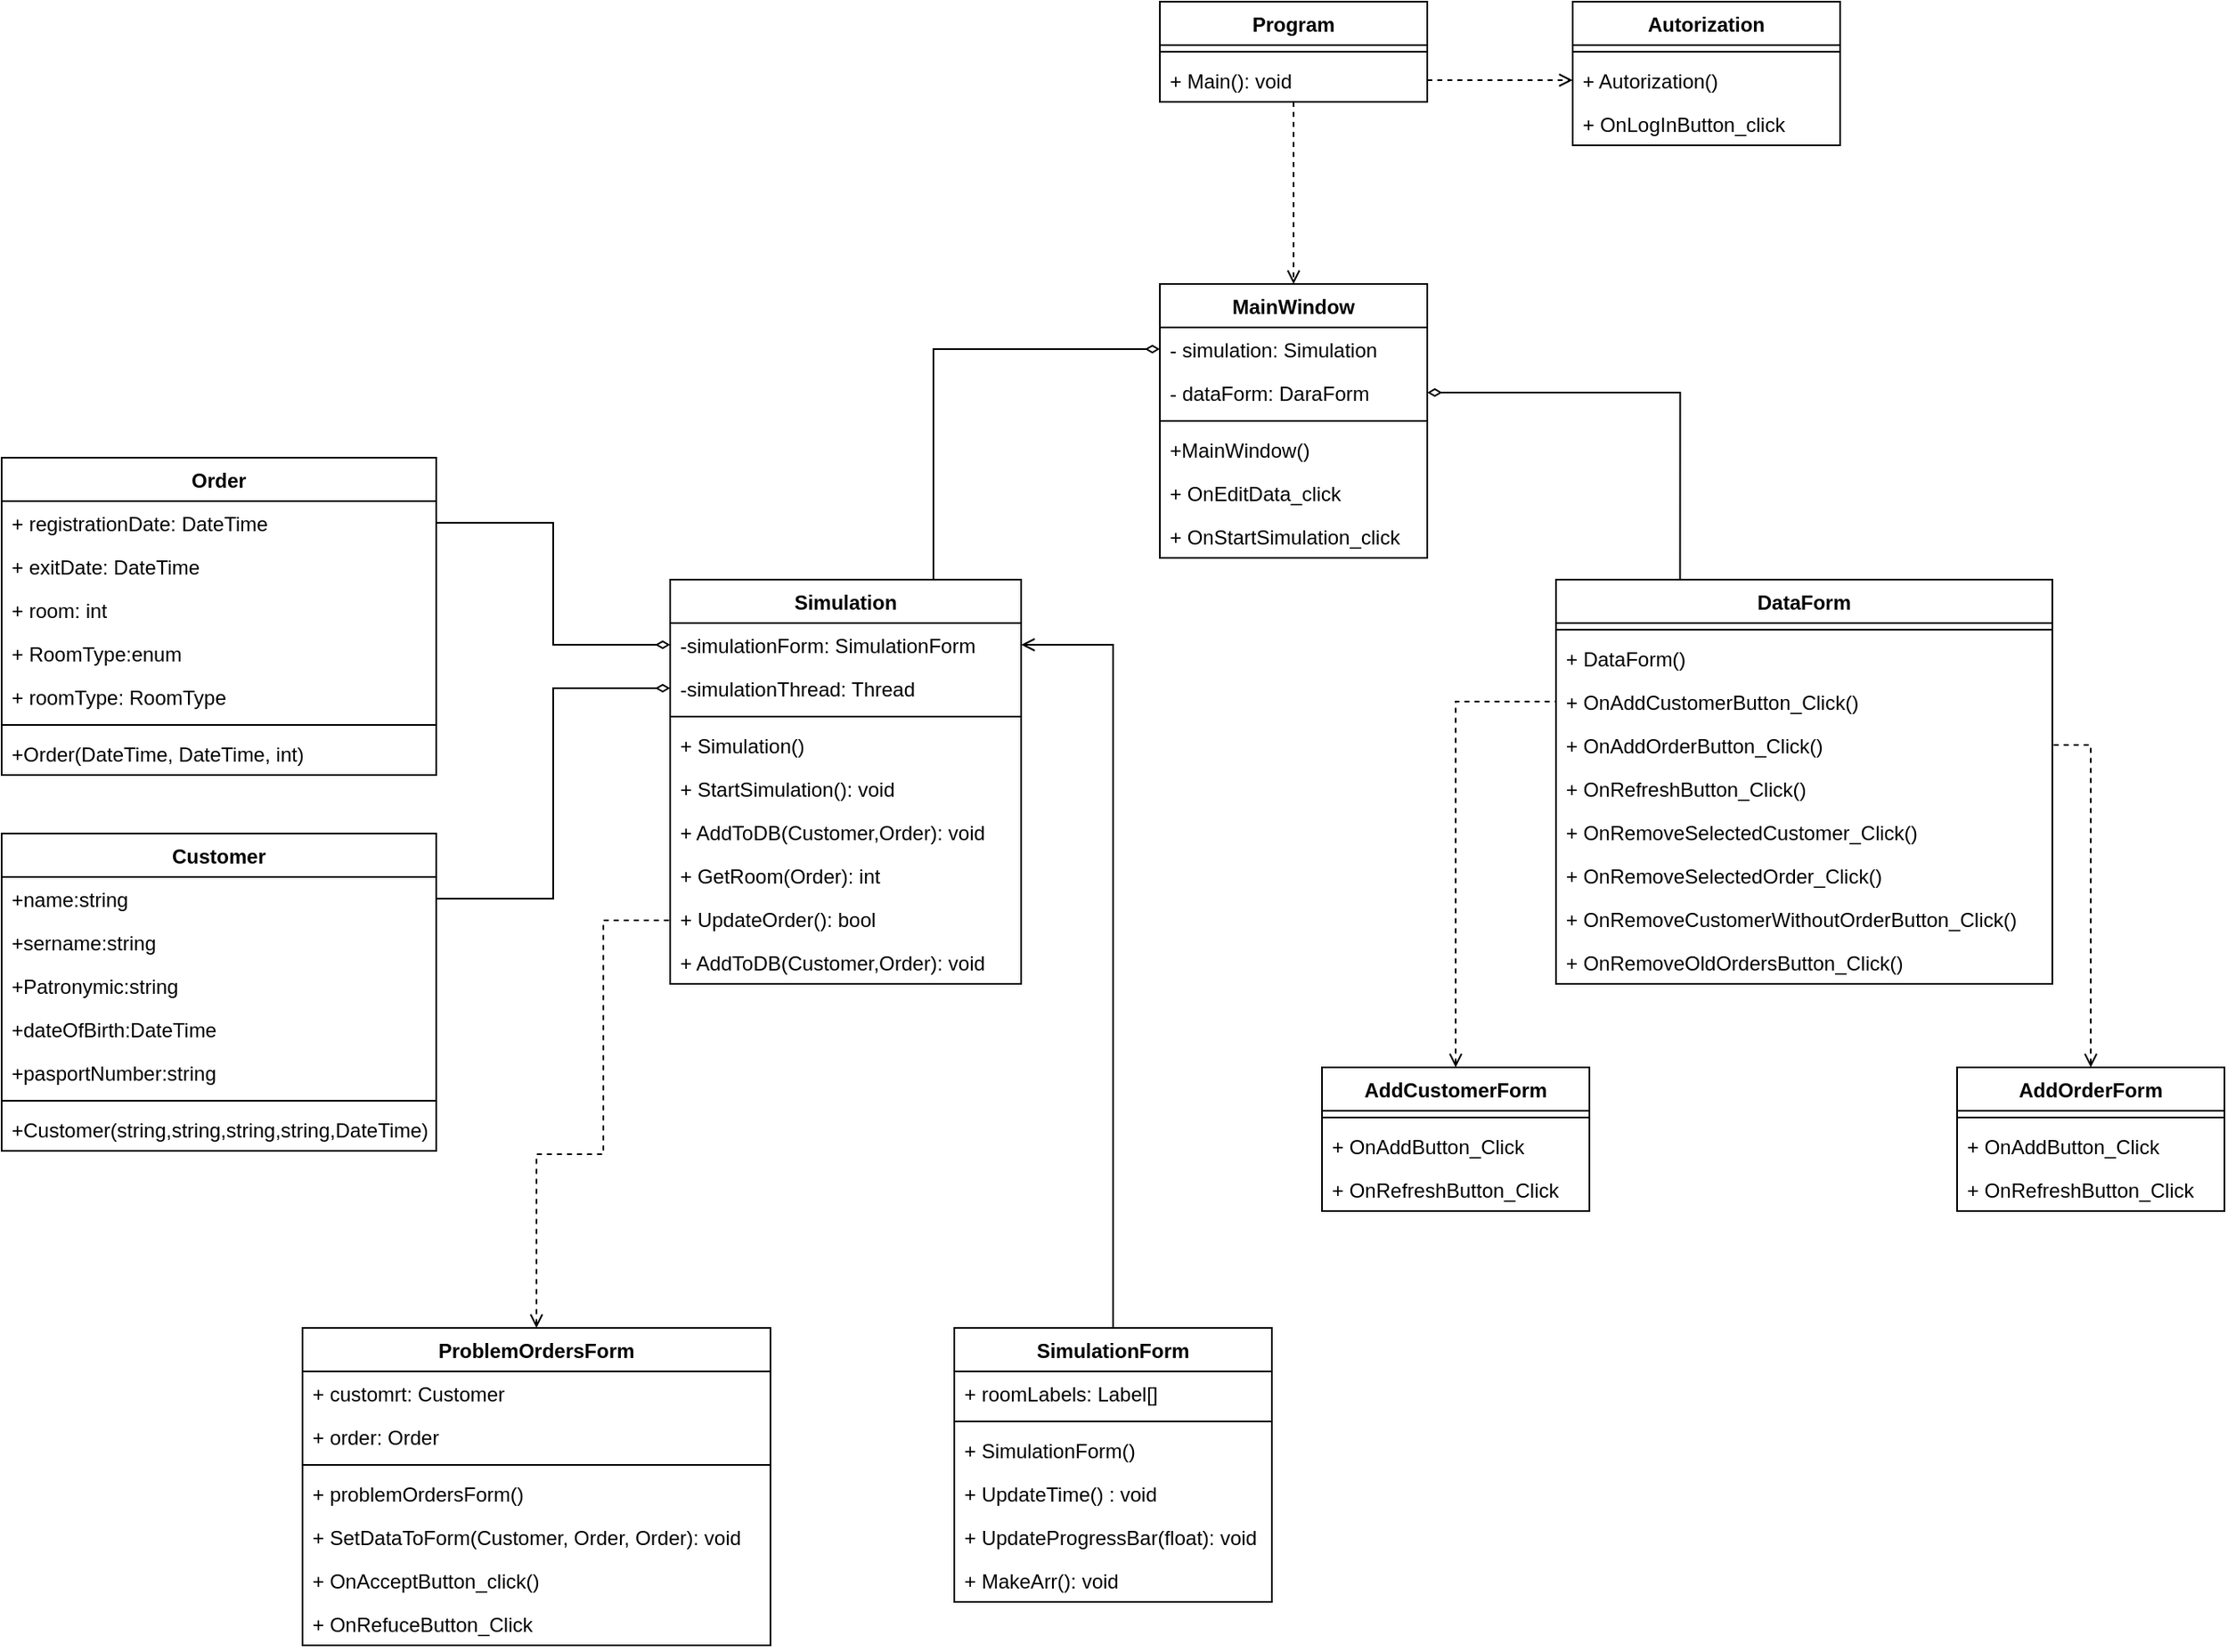 <mxfile version="10.7.5" type="device"><diagram id="OHUllxs4unhvcIh8i0yH" name="Page-1"><mxGraphModel dx="1054" dy="1698" grid="1" gridSize="10" guides="1" tooltips="1" connect="1" arrows="1" fold="1" page="1" pageScale="1" pageWidth="827" pageHeight="1169" math="0" shadow="0"><root><mxCell id="0"/><mxCell id="1" parent="0"/><mxCell id="bYqtR8KPdYewPlR5hh9a-1" value="MainWindow" style="swimlane;fontStyle=1;align=center;verticalAlign=top;childLayout=stackLayout;horizontal=1;startSize=26;horizontalStack=0;resizeParent=1;resizeParentMax=0;resizeLast=0;collapsible=1;marginBottom=0;" parent="1" vertex="1"><mxGeometry x="333" y="29" width="160" height="164" as="geometry"/></mxCell><mxCell id="bYqtR8KPdYewPlR5hh9a-2" value="- simulation: Simulation" style="text;strokeColor=none;fillColor=none;align=left;verticalAlign=top;spacingLeft=4;spacingRight=4;overflow=hidden;rotatable=0;points=[[0,0.5],[1,0.5]];portConstraint=eastwest;" parent="bYqtR8KPdYewPlR5hh9a-1" vertex="1"><mxGeometry y="26" width="160" height="26" as="geometry"/></mxCell><mxCell id="bYqtR8KPdYewPlR5hh9a-36" value="- dataForm: DaraForm" style="text;strokeColor=none;fillColor=none;align=left;verticalAlign=top;spacingLeft=4;spacingRight=4;overflow=hidden;rotatable=0;points=[[0,0.5],[1,0.5]];portConstraint=eastwest;" parent="bYqtR8KPdYewPlR5hh9a-1" vertex="1"><mxGeometry y="52" width="160" height="26" as="geometry"/></mxCell><mxCell id="bYqtR8KPdYewPlR5hh9a-3" value="" style="line;strokeWidth=1;fillColor=none;align=left;verticalAlign=middle;spacingTop=-1;spacingLeft=3;spacingRight=3;rotatable=0;labelPosition=right;points=[];portConstraint=eastwest;" parent="bYqtR8KPdYewPlR5hh9a-1" vertex="1"><mxGeometry y="78" width="160" height="8" as="geometry"/></mxCell><mxCell id="bYqtR8KPdYewPlR5hh9a-4" value="+MainWindow()" style="text;strokeColor=none;fillColor=none;align=left;verticalAlign=top;spacingLeft=4;spacingRight=4;overflow=hidden;rotatable=0;points=[[0,0.5],[1,0.5]];portConstraint=eastwest;" parent="bYqtR8KPdYewPlR5hh9a-1" vertex="1"><mxGeometry y="86" width="160" height="26" as="geometry"/></mxCell><mxCell id="bYqtR8KPdYewPlR5hh9a-37" value="+ OnEditData_click" style="text;strokeColor=none;fillColor=none;align=left;verticalAlign=top;spacingLeft=4;spacingRight=4;overflow=hidden;rotatable=0;points=[[0,0.5],[1,0.5]];portConstraint=eastwest;" parent="bYqtR8KPdYewPlR5hh9a-1" vertex="1"><mxGeometry y="112" width="160" height="26" as="geometry"/></mxCell><mxCell id="bYqtR8KPdYewPlR5hh9a-38" value="+ OnStartSimulation_click" style="text;strokeColor=none;fillColor=none;align=left;verticalAlign=top;spacingLeft=4;spacingRight=4;overflow=hidden;rotatable=0;points=[[0,0.5],[1,0.5]];portConstraint=eastwest;" parent="bYqtR8KPdYewPlR5hh9a-1" vertex="1"><mxGeometry y="138" width="160" height="26" as="geometry"/></mxCell><mxCell id="bYqtR8KPdYewPlR5hh9a-89" style="edgeStyle=orthogonalEdgeStyle;rounded=0;orthogonalLoop=1;jettySize=auto;html=1;exitX=0.75;exitY=0;exitDx=0;exitDy=0;entryX=0;entryY=0.5;entryDx=0;entryDy=0;endArrow=diamondThin;endFill=0;" parent="1" source="bYqtR8KPdYewPlR5hh9a-5" target="bYqtR8KPdYewPlR5hh9a-2" edge="1"><mxGeometry relative="1" as="geometry"/></mxCell><mxCell id="bYqtR8KPdYewPlR5hh9a-5" value="Simulation" style="swimlane;fontStyle=1;align=center;verticalAlign=top;childLayout=stackLayout;horizontal=1;startSize=26;horizontalStack=0;resizeParent=1;resizeParentMax=0;resizeLast=0;collapsible=1;marginBottom=0;" parent="1" vertex="1"><mxGeometry x="40" y="206" width="210" height="242" as="geometry"/></mxCell><mxCell id="bYqtR8KPdYewPlR5hh9a-6" value="-simulationForm: SimulationForm" style="text;strokeColor=none;fillColor=none;align=left;verticalAlign=top;spacingLeft=4;spacingRight=4;overflow=hidden;rotatable=0;points=[[0,0.5],[1,0.5]];portConstraint=eastwest;" parent="bYqtR8KPdYewPlR5hh9a-5" vertex="1"><mxGeometry y="26" width="210" height="26" as="geometry"/></mxCell><mxCell id="bYqtR8KPdYewPlR5hh9a-39" value="-simulationThread: Thread" style="text;strokeColor=none;fillColor=none;align=left;verticalAlign=top;spacingLeft=4;spacingRight=4;overflow=hidden;rotatable=0;points=[[0,0.5],[1,0.5]];portConstraint=eastwest;" parent="bYqtR8KPdYewPlR5hh9a-5" vertex="1"><mxGeometry y="52" width="210" height="26" as="geometry"/></mxCell><mxCell id="bYqtR8KPdYewPlR5hh9a-7" value="" style="line;strokeWidth=1;fillColor=none;align=left;verticalAlign=middle;spacingTop=-1;spacingLeft=3;spacingRight=3;rotatable=0;labelPosition=right;points=[];portConstraint=eastwest;" parent="bYqtR8KPdYewPlR5hh9a-5" vertex="1"><mxGeometry y="78" width="210" height="8" as="geometry"/></mxCell><mxCell id="bYqtR8KPdYewPlR5hh9a-8" value="+ Simulation()" style="text;strokeColor=none;fillColor=none;align=left;verticalAlign=top;spacingLeft=4;spacingRight=4;overflow=hidden;rotatable=0;points=[[0,0.5],[1,0.5]];portConstraint=eastwest;" parent="bYqtR8KPdYewPlR5hh9a-5" vertex="1"><mxGeometry y="86" width="210" height="26" as="geometry"/></mxCell><mxCell id="bYqtR8KPdYewPlR5hh9a-41" value="+ StartSimulation(): void" style="text;strokeColor=none;fillColor=none;align=left;verticalAlign=top;spacingLeft=4;spacingRight=4;overflow=hidden;rotatable=0;points=[[0,0.5],[1,0.5]];portConstraint=eastwest;" parent="bYqtR8KPdYewPlR5hh9a-5" vertex="1"><mxGeometry y="112" width="210" height="26" as="geometry"/></mxCell><mxCell id="bYqtR8KPdYewPlR5hh9a-60" value="+ AddToDB(Customer,Order): void" style="text;strokeColor=none;fillColor=none;align=left;verticalAlign=top;spacingLeft=4;spacingRight=4;overflow=hidden;rotatable=0;points=[[0,0.5],[1,0.5]];portConstraint=eastwest;" parent="bYqtR8KPdYewPlR5hh9a-5" vertex="1"><mxGeometry y="138" width="210" height="26" as="geometry"/></mxCell><mxCell id="bYqtR8KPdYewPlR5hh9a-61" value="+ GetRoom(Order): int" style="text;strokeColor=none;fillColor=none;align=left;verticalAlign=top;spacingLeft=4;spacingRight=4;overflow=hidden;rotatable=0;points=[[0,0.5],[1,0.5]];portConstraint=eastwest;" parent="bYqtR8KPdYewPlR5hh9a-5" vertex="1"><mxGeometry y="164" width="210" height="26" as="geometry"/></mxCell><mxCell id="bYqtR8KPdYewPlR5hh9a-65" value="+ UpdateOrder(): bool" style="text;strokeColor=none;fillColor=none;align=left;verticalAlign=top;spacingLeft=4;spacingRight=4;overflow=hidden;rotatable=0;points=[[0,0.5],[1,0.5]];portConstraint=eastwest;" parent="bYqtR8KPdYewPlR5hh9a-5" vertex="1"><mxGeometry y="190" width="210" height="26" as="geometry"/></mxCell><mxCell id="bYqtR8KPdYewPlR5hh9a-62" value="+ AddToDB(Customer,Order): void" style="text;strokeColor=none;fillColor=none;align=left;verticalAlign=top;spacingLeft=4;spacingRight=4;overflow=hidden;rotatable=0;points=[[0,0.5],[1,0.5]];portConstraint=eastwest;" parent="bYqtR8KPdYewPlR5hh9a-5" vertex="1"><mxGeometry y="216" width="210" height="26" as="geometry"/></mxCell><mxCell id="bYqtR8KPdYewPlR5hh9a-93" style="edgeStyle=orthogonalEdgeStyle;rounded=0;orthogonalLoop=1;jettySize=auto;html=1;exitX=0.5;exitY=0;exitDx=0;exitDy=0;entryX=1;entryY=0.5;entryDx=0;entryDy=0;endArrow=open;endFill=0;" parent="1" source="bYqtR8KPdYewPlR5hh9a-9" target="bYqtR8KPdYewPlR5hh9a-6" edge="1"><mxGeometry relative="1" as="geometry"/></mxCell><mxCell id="bYqtR8KPdYewPlR5hh9a-9" value="SimulationForm" style="swimlane;fontStyle=1;align=center;verticalAlign=top;childLayout=stackLayout;horizontal=1;startSize=26;horizontalStack=0;resizeParent=1;resizeParentMax=0;resizeLast=0;collapsible=1;marginBottom=0;" parent="1" vertex="1"><mxGeometry x="210" y="654" width="190" height="164" as="geometry"/></mxCell><mxCell id="bYqtR8KPdYewPlR5hh9a-69" value="+ roomLabels: Label[]" style="text;strokeColor=none;fillColor=none;align=left;verticalAlign=top;spacingLeft=4;spacingRight=4;overflow=hidden;rotatable=0;points=[[0,0.5],[1,0.5]];portConstraint=eastwest;" parent="bYqtR8KPdYewPlR5hh9a-9" vertex="1"><mxGeometry y="26" width="190" height="26" as="geometry"/></mxCell><mxCell id="bYqtR8KPdYewPlR5hh9a-11" value="" style="line;strokeWidth=1;fillColor=none;align=left;verticalAlign=middle;spacingTop=-1;spacingLeft=3;spacingRight=3;rotatable=0;labelPosition=right;points=[];portConstraint=eastwest;" parent="bYqtR8KPdYewPlR5hh9a-9" vertex="1"><mxGeometry y="52" width="190" height="8" as="geometry"/></mxCell><mxCell id="bYqtR8KPdYewPlR5hh9a-12" value="+ SimulationForm()" style="text;strokeColor=none;fillColor=none;align=left;verticalAlign=top;spacingLeft=4;spacingRight=4;overflow=hidden;rotatable=0;points=[[0,0.5],[1,0.5]];portConstraint=eastwest;" parent="bYqtR8KPdYewPlR5hh9a-9" vertex="1"><mxGeometry y="60" width="190" height="26" as="geometry"/></mxCell><mxCell id="bYqtR8KPdYewPlR5hh9a-66" value="+ UpdateTime() : void" style="text;strokeColor=none;fillColor=none;align=left;verticalAlign=top;spacingLeft=4;spacingRight=4;overflow=hidden;rotatable=0;points=[[0,0.5],[1,0.5]];portConstraint=eastwest;" parent="bYqtR8KPdYewPlR5hh9a-9" vertex="1"><mxGeometry y="86" width="190" height="26" as="geometry"/></mxCell><mxCell id="bYqtR8KPdYewPlR5hh9a-67" value="+ UpdateProgressBar(float): void" style="text;strokeColor=none;fillColor=none;align=left;verticalAlign=top;spacingLeft=4;spacingRight=4;overflow=hidden;rotatable=0;points=[[0,0.5],[1,0.5]];portConstraint=eastwest;" parent="bYqtR8KPdYewPlR5hh9a-9" vertex="1"><mxGeometry y="112" width="190" height="26" as="geometry"/></mxCell><mxCell id="bYqtR8KPdYewPlR5hh9a-68" value="+ MakeArr(): void" style="text;strokeColor=none;fillColor=none;align=left;verticalAlign=top;spacingLeft=4;spacingRight=4;overflow=hidden;rotatable=0;points=[[0,0.5],[1,0.5]];portConstraint=eastwest;" parent="bYqtR8KPdYewPlR5hh9a-9" vertex="1"><mxGeometry y="138" width="190" height="26" as="geometry"/></mxCell><mxCell id="bYqtR8KPdYewPlR5hh9a-90" style="edgeStyle=orthogonalEdgeStyle;rounded=0;orthogonalLoop=1;jettySize=auto;html=1;exitX=0.25;exitY=0;exitDx=0;exitDy=0;entryX=1;entryY=0.5;entryDx=0;entryDy=0;endArrow=diamondThin;endFill=0;" parent="1" source="bYqtR8KPdYewPlR5hh9a-13" target="bYqtR8KPdYewPlR5hh9a-36" edge="1"><mxGeometry relative="1" as="geometry"/></mxCell><mxCell id="bYqtR8KPdYewPlR5hh9a-13" value="DataForm" style="swimlane;fontStyle=1;align=center;verticalAlign=top;childLayout=stackLayout;horizontal=1;startSize=26;horizontalStack=0;resizeParent=1;resizeParentMax=0;resizeLast=0;collapsible=1;marginBottom=0;" parent="1" vertex="1"><mxGeometry x="570" y="206" width="297" height="242" as="geometry"/></mxCell><mxCell id="bYqtR8KPdYewPlR5hh9a-15" value="" style="line;strokeWidth=1;fillColor=none;align=left;verticalAlign=middle;spacingTop=-1;spacingLeft=3;spacingRight=3;rotatable=0;labelPosition=right;points=[];portConstraint=eastwest;" parent="bYqtR8KPdYewPlR5hh9a-13" vertex="1"><mxGeometry y="26" width="297" height="8" as="geometry"/></mxCell><mxCell id="bYqtR8KPdYewPlR5hh9a-16" value="+ DataForm()" style="text;strokeColor=none;fillColor=none;align=left;verticalAlign=top;spacingLeft=4;spacingRight=4;overflow=hidden;rotatable=0;points=[[0,0.5],[1,0.5]];portConstraint=eastwest;" parent="bYqtR8KPdYewPlR5hh9a-13" vertex="1"><mxGeometry y="34" width="297" height="26" as="geometry"/></mxCell><mxCell id="bYqtR8KPdYewPlR5hh9a-77" value="+ OnAddCustomerButton_Click()" style="text;strokeColor=none;fillColor=none;align=left;verticalAlign=top;spacingLeft=4;spacingRight=4;overflow=hidden;rotatable=0;points=[[0,0.5],[1,0.5]];portConstraint=eastwest;" parent="bYqtR8KPdYewPlR5hh9a-13" vertex="1"><mxGeometry y="60" width="297" height="26" as="geometry"/></mxCell><mxCell id="bYqtR8KPdYewPlR5hh9a-78" value="+ OnAddOrderButton_Click()" style="text;strokeColor=none;fillColor=none;align=left;verticalAlign=top;spacingLeft=4;spacingRight=4;overflow=hidden;rotatable=0;points=[[0,0.5],[1,0.5]];portConstraint=eastwest;" parent="bYqtR8KPdYewPlR5hh9a-13" vertex="1"><mxGeometry y="86" width="297" height="26" as="geometry"/></mxCell><mxCell id="bYqtR8KPdYewPlR5hh9a-79" value="+ OnRefreshButton_Click()" style="text;strokeColor=none;fillColor=none;align=left;verticalAlign=top;spacingLeft=4;spacingRight=4;overflow=hidden;rotatable=0;points=[[0,0.5],[1,0.5]];portConstraint=eastwest;" parent="bYqtR8KPdYewPlR5hh9a-13" vertex="1"><mxGeometry y="112" width="297" height="26" as="geometry"/></mxCell><mxCell id="bYqtR8KPdYewPlR5hh9a-80" value="+ OnRemoveSelectedCustomer_Click()" style="text;strokeColor=none;fillColor=none;align=left;verticalAlign=top;spacingLeft=4;spacingRight=4;overflow=hidden;rotatable=0;points=[[0,0.5],[1,0.5]];portConstraint=eastwest;" parent="bYqtR8KPdYewPlR5hh9a-13" vertex="1"><mxGeometry y="138" width="297" height="26" as="geometry"/></mxCell><mxCell id="bYqtR8KPdYewPlR5hh9a-81" value="+ OnRemoveSelectedOrder_Click()" style="text;strokeColor=none;fillColor=none;align=left;verticalAlign=top;spacingLeft=4;spacingRight=4;overflow=hidden;rotatable=0;points=[[0,0.5],[1,0.5]];portConstraint=eastwest;" parent="bYqtR8KPdYewPlR5hh9a-13" vertex="1"><mxGeometry y="164" width="297" height="26" as="geometry"/></mxCell><mxCell id="bYqtR8KPdYewPlR5hh9a-82" value="+ OnRemoveCustomerWithoutOrderButton_Click()" style="text;strokeColor=none;fillColor=none;align=left;verticalAlign=top;spacingLeft=4;spacingRight=4;overflow=hidden;rotatable=0;points=[[0,0.5],[1,0.5]];portConstraint=eastwest;" parent="bYqtR8KPdYewPlR5hh9a-13" vertex="1"><mxGeometry y="190" width="297" height="26" as="geometry"/></mxCell><mxCell id="bYqtR8KPdYewPlR5hh9a-83" value="+ OnRemoveOldOrdersButton_Click()" style="text;strokeColor=none;fillColor=none;align=left;verticalAlign=top;spacingLeft=4;spacingRight=4;overflow=hidden;rotatable=0;points=[[0,0.5],[1,0.5]];portConstraint=eastwest;" parent="bYqtR8KPdYewPlR5hh9a-13" vertex="1"><mxGeometry y="216" width="297" height="26" as="geometry"/></mxCell><mxCell id="bYqtR8KPdYewPlR5hh9a-94" style="edgeStyle=orthogonalEdgeStyle;rounded=0;orthogonalLoop=1;jettySize=auto;html=1;exitX=0.5;exitY=0;exitDx=0;exitDy=0;entryX=0;entryY=0.5;entryDx=0;entryDy=0;dashed=1;endArrow=none;endFill=0;startArrow=open;startFill=0;" parent="1" source="bYqtR8KPdYewPlR5hh9a-17" target="bYqtR8KPdYewPlR5hh9a-65" edge="1"><mxGeometry relative="1" as="geometry"><Array as="points"><mxPoint x="-40" y="550"/><mxPoint y="550"/><mxPoint y="410"/></Array></mxGeometry></mxCell><mxCell id="bYqtR8KPdYewPlR5hh9a-17" value="ProblemOrdersForm" style="swimlane;fontStyle=1;align=center;verticalAlign=top;childLayout=stackLayout;horizontal=1;startSize=26;horizontalStack=0;resizeParent=1;resizeParentMax=0;resizeLast=0;collapsible=1;marginBottom=0;" parent="1" vertex="1"><mxGeometry x="-180" y="654" width="280" height="190" as="geometry"/></mxCell><mxCell id="bYqtR8KPdYewPlR5hh9a-73" value="+ customrt: Customer" style="text;strokeColor=none;fillColor=none;align=left;verticalAlign=top;spacingLeft=4;spacingRight=4;overflow=hidden;rotatable=0;points=[[0,0.5],[1,0.5]];portConstraint=eastwest;" parent="bYqtR8KPdYewPlR5hh9a-17" vertex="1"><mxGeometry y="26" width="280" height="26" as="geometry"/></mxCell><mxCell id="bYqtR8KPdYewPlR5hh9a-74" value="+ order: Order" style="text;strokeColor=none;fillColor=none;align=left;verticalAlign=top;spacingLeft=4;spacingRight=4;overflow=hidden;rotatable=0;points=[[0,0.5],[1,0.5]];portConstraint=eastwest;" parent="bYqtR8KPdYewPlR5hh9a-17" vertex="1"><mxGeometry y="52" width="280" height="26" as="geometry"/></mxCell><mxCell id="bYqtR8KPdYewPlR5hh9a-19" value="" style="line;strokeWidth=1;fillColor=none;align=left;verticalAlign=middle;spacingTop=-1;spacingLeft=3;spacingRight=3;rotatable=0;labelPosition=right;points=[];portConstraint=eastwest;" parent="bYqtR8KPdYewPlR5hh9a-17" vertex="1"><mxGeometry y="78" width="280" height="8" as="geometry"/></mxCell><mxCell id="bYqtR8KPdYewPlR5hh9a-20" value="+ problemOrdersForm()" style="text;strokeColor=none;fillColor=none;align=left;verticalAlign=top;spacingLeft=4;spacingRight=4;overflow=hidden;rotatable=0;points=[[0,0.5],[1,0.5]];portConstraint=eastwest;" parent="bYqtR8KPdYewPlR5hh9a-17" vertex="1"><mxGeometry y="86" width="280" height="26" as="geometry"/></mxCell><mxCell id="bYqtR8KPdYewPlR5hh9a-70" value="+ SetDataToForm(Customer, Order, Order): void" style="text;strokeColor=none;fillColor=none;align=left;verticalAlign=top;spacingLeft=4;spacingRight=4;overflow=hidden;rotatable=0;points=[[0,0.5],[1,0.5]];portConstraint=eastwest;" parent="bYqtR8KPdYewPlR5hh9a-17" vertex="1"><mxGeometry y="112" width="280" height="26" as="geometry"/></mxCell><mxCell id="bYqtR8KPdYewPlR5hh9a-71" value="+ OnAcceptButton_click()" style="text;strokeColor=none;fillColor=none;align=left;verticalAlign=top;spacingLeft=4;spacingRight=4;overflow=hidden;rotatable=0;points=[[0,0.5],[1,0.5]];portConstraint=eastwest;" parent="bYqtR8KPdYewPlR5hh9a-17" vertex="1"><mxGeometry y="138" width="280" height="26" as="geometry"/></mxCell><mxCell id="bYqtR8KPdYewPlR5hh9a-72" value="+ OnRefuceButton_Click" style="text;strokeColor=none;fillColor=none;align=left;verticalAlign=top;spacingLeft=4;spacingRight=4;overflow=hidden;rotatable=0;points=[[0,0.5],[1,0.5]];portConstraint=eastwest;" parent="bYqtR8KPdYewPlR5hh9a-17" vertex="1"><mxGeometry y="164" width="280" height="26" as="geometry"/></mxCell><mxCell id="bYqtR8KPdYewPlR5hh9a-91" style="edgeStyle=orthogonalEdgeStyle;rounded=0;orthogonalLoop=1;jettySize=auto;html=1;exitX=0.5;exitY=0;exitDx=0;exitDy=0;entryX=0;entryY=0.5;entryDx=0;entryDy=0;dashed=1;endArrow=none;endFill=0;startArrow=open;startFill=0;" parent="1" source="bYqtR8KPdYewPlR5hh9a-21" target="bYqtR8KPdYewPlR5hh9a-77" edge="1"><mxGeometry relative="1" as="geometry"/></mxCell><mxCell id="bYqtR8KPdYewPlR5hh9a-21" value="AddCustomerForm" style="swimlane;fontStyle=1;align=center;verticalAlign=top;childLayout=stackLayout;horizontal=1;startSize=26;horizontalStack=0;resizeParent=1;resizeParentMax=0;resizeLast=0;collapsible=1;marginBottom=0;" parent="1" vertex="1"><mxGeometry x="430" y="498" width="160" height="86" as="geometry"/></mxCell><mxCell id="bYqtR8KPdYewPlR5hh9a-23" value="" style="line;strokeWidth=1;fillColor=none;align=left;verticalAlign=middle;spacingTop=-1;spacingLeft=3;spacingRight=3;rotatable=0;labelPosition=right;points=[];portConstraint=eastwest;" parent="bYqtR8KPdYewPlR5hh9a-21" vertex="1"><mxGeometry y="26" width="160" height="8" as="geometry"/></mxCell><mxCell id="bYqtR8KPdYewPlR5hh9a-24" value="+ OnAddButton_Click" style="text;strokeColor=none;fillColor=none;align=left;verticalAlign=top;spacingLeft=4;spacingRight=4;overflow=hidden;rotatable=0;points=[[0,0.5],[1,0.5]];portConstraint=eastwest;" parent="bYqtR8KPdYewPlR5hh9a-21" vertex="1"><mxGeometry y="34" width="160" height="26" as="geometry"/></mxCell><mxCell id="bYqtR8KPdYewPlR5hh9a-84" value="+ OnRefreshButton_Click" style="text;strokeColor=none;fillColor=none;align=left;verticalAlign=top;spacingLeft=4;spacingRight=4;overflow=hidden;rotatable=0;points=[[0,0.5],[1,0.5]];portConstraint=eastwest;" parent="bYqtR8KPdYewPlR5hh9a-21" vertex="1"><mxGeometry y="60" width="160" height="26" as="geometry"/></mxCell><mxCell id="bYqtR8KPdYewPlR5hh9a-92" style="edgeStyle=orthogonalEdgeStyle;rounded=0;orthogonalLoop=1;jettySize=auto;html=1;exitX=0.5;exitY=0;exitDx=0;exitDy=0;entryX=1;entryY=0.5;entryDx=0;entryDy=0;dashed=1;endArrow=none;endFill=0;startArrow=open;startFill=0;" parent="1" source="bYqtR8KPdYewPlR5hh9a-25" target="bYqtR8KPdYewPlR5hh9a-78" edge="1"><mxGeometry relative="1" as="geometry"/></mxCell><mxCell id="bYqtR8KPdYewPlR5hh9a-25" value="AddOrderForm" style="swimlane;fontStyle=1;align=center;verticalAlign=top;childLayout=stackLayout;horizontal=1;startSize=26;horizontalStack=0;resizeParent=1;resizeParentMax=0;resizeLast=0;collapsible=1;marginBottom=0;" parent="1" vertex="1"><mxGeometry x="810" y="498" width="160" height="86" as="geometry"/></mxCell><mxCell id="bYqtR8KPdYewPlR5hh9a-27" value="" style="line;strokeWidth=1;fillColor=none;align=left;verticalAlign=middle;spacingTop=-1;spacingLeft=3;spacingRight=3;rotatable=0;labelPosition=right;points=[];portConstraint=eastwest;" parent="bYqtR8KPdYewPlR5hh9a-25" vertex="1"><mxGeometry y="26" width="160" height="8" as="geometry"/></mxCell><mxCell id="bYqtR8KPdYewPlR5hh9a-85" value="+ OnAddButton_Click" style="text;strokeColor=none;fillColor=none;align=left;verticalAlign=top;spacingLeft=4;spacingRight=4;overflow=hidden;rotatable=0;points=[[0,0.5],[1,0.5]];portConstraint=eastwest;" parent="bYqtR8KPdYewPlR5hh9a-25" vertex="1"><mxGeometry y="34" width="160" height="26" as="geometry"/></mxCell><mxCell id="bYqtR8KPdYewPlR5hh9a-86" value="+ OnRefreshButton_Click" style="text;strokeColor=none;fillColor=none;align=left;verticalAlign=top;spacingLeft=4;spacingRight=4;overflow=hidden;rotatable=0;points=[[0,0.5],[1,0.5]];portConstraint=eastwest;" parent="bYqtR8KPdYewPlR5hh9a-25" vertex="1"><mxGeometry y="60" width="160" height="26" as="geometry"/></mxCell><mxCell id="bYqtR8KPdYewPlR5hh9a-35" style="edgeStyle=orthogonalEdgeStyle;rounded=0;orthogonalLoop=1;jettySize=auto;html=1;entryX=0.5;entryY=0;entryDx=0;entryDy=0;dashed=1;endArrow=open;endFill=0;" parent="1" source="bYqtR8KPdYewPlR5hh9a-30" target="bYqtR8KPdYewPlR5hh9a-1" edge="1"><mxGeometry relative="1" as="geometry"/></mxCell><mxCell id="bYqtR8KPdYewPlR5hh9a-30" value="Program" style="swimlane;fontStyle=1;align=center;verticalAlign=top;childLayout=stackLayout;horizontal=1;startSize=26;horizontalStack=0;resizeParent=1;resizeParentMax=0;resizeLast=0;collapsible=1;marginBottom=0;" parent="1" vertex="1"><mxGeometry x="333" y="-140" width="160" height="60" as="geometry"/></mxCell><mxCell id="bYqtR8KPdYewPlR5hh9a-32" value="" style="line;strokeWidth=1;fillColor=none;align=left;verticalAlign=middle;spacingTop=-1;spacingLeft=3;spacingRight=3;rotatable=0;labelPosition=right;points=[];portConstraint=eastwest;" parent="bYqtR8KPdYewPlR5hh9a-30" vertex="1"><mxGeometry y="26" width="160" height="8" as="geometry"/></mxCell><mxCell id="bYqtR8KPdYewPlR5hh9a-33" value="+ Main(): void" style="text;strokeColor=none;fillColor=none;align=left;verticalAlign=top;spacingLeft=4;spacingRight=4;overflow=hidden;rotatable=0;points=[[0,0.5],[1,0.5]];portConstraint=eastwest;" parent="bYqtR8KPdYewPlR5hh9a-30" vertex="1"><mxGeometry y="34" width="160" height="26" as="geometry"/></mxCell><mxCell id="bYqtR8KPdYewPlR5hh9a-42" value="Customer" style="swimlane;fontStyle=1;align=center;verticalAlign=top;childLayout=stackLayout;horizontal=1;startSize=26;horizontalStack=0;resizeParent=1;resizeParentMax=0;resizeLast=0;collapsible=1;marginBottom=0;" parent="1" vertex="1"><mxGeometry x="-360" y="358" width="260" height="190" as="geometry"/></mxCell><mxCell id="bYqtR8KPdYewPlR5hh9a-43" value="+name:string" style="text;strokeColor=none;fillColor=none;align=left;verticalAlign=top;spacingLeft=4;spacingRight=4;overflow=hidden;rotatable=0;points=[[0,0.5],[1,0.5]];portConstraint=eastwest;" parent="bYqtR8KPdYewPlR5hh9a-42" vertex="1"><mxGeometry y="26" width="260" height="26" as="geometry"/></mxCell><mxCell id="bYqtR8KPdYewPlR5hh9a-50" value="+sername:string" style="text;strokeColor=none;fillColor=none;align=left;verticalAlign=top;spacingLeft=4;spacingRight=4;overflow=hidden;rotatable=0;points=[[0,0.5],[1,0.5]];portConstraint=eastwest;" parent="bYqtR8KPdYewPlR5hh9a-42" vertex="1"><mxGeometry y="52" width="260" height="26" as="geometry"/></mxCell><mxCell id="bYqtR8KPdYewPlR5hh9a-51" value="+Patronymic:string" style="text;strokeColor=none;fillColor=none;align=left;verticalAlign=top;spacingLeft=4;spacingRight=4;overflow=hidden;rotatable=0;points=[[0,0.5],[1,0.5]];portConstraint=eastwest;" parent="bYqtR8KPdYewPlR5hh9a-42" vertex="1"><mxGeometry y="78" width="260" height="26" as="geometry"/></mxCell><mxCell id="bYqtR8KPdYewPlR5hh9a-52" value="+dateOfBirth:DateTime" style="text;strokeColor=none;fillColor=none;align=left;verticalAlign=top;spacingLeft=4;spacingRight=4;overflow=hidden;rotatable=0;points=[[0,0.5],[1,0.5]];portConstraint=eastwest;" parent="bYqtR8KPdYewPlR5hh9a-42" vertex="1"><mxGeometry y="104" width="260" height="26" as="geometry"/></mxCell><mxCell id="bYqtR8KPdYewPlR5hh9a-45" value="+pasportNumber:string" style="text;strokeColor=none;fillColor=none;align=left;verticalAlign=top;spacingLeft=4;spacingRight=4;overflow=hidden;rotatable=0;points=[[0,0.5],[1,0.5]];portConstraint=eastwest;" parent="bYqtR8KPdYewPlR5hh9a-42" vertex="1"><mxGeometry y="130" width="260" height="26" as="geometry"/></mxCell><mxCell id="bYqtR8KPdYewPlR5hh9a-44" value="" style="line;strokeWidth=1;fillColor=none;align=left;verticalAlign=middle;spacingTop=-1;spacingLeft=3;spacingRight=3;rotatable=0;labelPosition=right;points=[];portConstraint=eastwest;" parent="bYqtR8KPdYewPlR5hh9a-42" vertex="1"><mxGeometry y="156" width="260" height="8" as="geometry"/></mxCell><mxCell id="bYqtR8KPdYewPlR5hh9a-55" value="+Customer(string,string,string,string,DateTime)" style="text;strokeColor=none;fillColor=none;align=left;verticalAlign=top;spacingLeft=4;spacingRight=4;overflow=hidden;rotatable=0;points=[[0,0.5],[1,0.5]];portConstraint=eastwest;" parent="bYqtR8KPdYewPlR5hh9a-42" vertex="1"><mxGeometry y="164" width="260" height="26" as="geometry"/></mxCell><mxCell id="bYqtR8KPdYewPlR5hh9a-46" value="Order" style="swimlane;fontStyle=1;align=center;verticalAlign=top;childLayout=stackLayout;horizontal=1;startSize=26;horizontalStack=0;resizeParent=1;resizeParentMax=0;resizeLast=0;collapsible=1;marginBottom=0;" parent="1" vertex="1"><mxGeometry x="-360" y="133" width="260" height="190" as="geometry"/></mxCell><mxCell id="bYqtR8KPdYewPlR5hh9a-47" value="+ registrationDate: DateTime" style="text;strokeColor=none;fillColor=none;align=left;verticalAlign=top;spacingLeft=4;spacingRight=4;overflow=hidden;rotatable=0;points=[[0,0.5],[1,0.5]];portConstraint=eastwest;" parent="bYqtR8KPdYewPlR5hh9a-46" vertex="1"><mxGeometry y="26" width="260" height="26" as="geometry"/></mxCell><mxCell id="bYqtR8KPdYewPlR5hh9a-56" value="+ exitDate: DateTime" style="text;strokeColor=none;fillColor=none;align=left;verticalAlign=top;spacingLeft=4;spacingRight=4;overflow=hidden;rotatable=0;points=[[0,0.5],[1,0.5]];portConstraint=eastwest;" parent="bYqtR8KPdYewPlR5hh9a-46" vertex="1"><mxGeometry y="52" width="260" height="26" as="geometry"/></mxCell><mxCell id="bYqtR8KPdYewPlR5hh9a-57" value="+ room: int" style="text;strokeColor=none;fillColor=none;align=left;verticalAlign=top;spacingLeft=4;spacingRight=4;overflow=hidden;rotatable=0;points=[[0,0.5],[1,0.5]];portConstraint=eastwest;" parent="bYqtR8KPdYewPlR5hh9a-46" vertex="1"><mxGeometry y="78" width="260" height="26" as="geometry"/></mxCell><mxCell id="bYqtR8KPdYewPlR5hh9a-63" value="+ RoomType:enum" style="text;strokeColor=none;fillColor=none;align=left;verticalAlign=top;spacingLeft=4;spacingRight=4;overflow=hidden;rotatable=0;points=[[0,0.5],[1,0.5]];portConstraint=eastwest;" parent="bYqtR8KPdYewPlR5hh9a-46" vertex="1"><mxGeometry y="104" width="260" height="26" as="geometry"/></mxCell><mxCell id="bYqtR8KPdYewPlR5hh9a-64" value="+ roomType: RoomType" style="text;strokeColor=none;fillColor=none;align=left;verticalAlign=top;spacingLeft=4;spacingRight=4;overflow=hidden;rotatable=0;points=[[0,0.5],[1,0.5]];portConstraint=eastwest;" parent="bYqtR8KPdYewPlR5hh9a-46" vertex="1"><mxGeometry y="130" width="260" height="26" as="geometry"/></mxCell><mxCell id="bYqtR8KPdYewPlR5hh9a-48" value="" style="line;strokeWidth=1;fillColor=none;align=left;verticalAlign=middle;spacingTop=-1;spacingLeft=3;spacingRight=3;rotatable=0;labelPosition=right;points=[];portConstraint=eastwest;" parent="bYqtR8KPdYewPlR5hh9a-46" vertex="1"><mxGeometry y="156" width="260" height="8" as="geometry"/></mxCell><mxCell id="bYqtR8KPdYewPlR5hh9a-49" value="+Order(DateTime, DateTime, int)" style="text;strokeColor=none;fillColor=none;align=left;verticalAlign=top;spacingLeft=4;spacingRight=4;overflow=hidden;rotatable=0;points=[[0,0.5],[1,0.5]];portConstraint=eastwest;" parent="bYqtR8KPdYewPlR5hh9a-46" vertex="1"><mxGeometry y="164" width="260" height="26" as="geometry"/></mxCell><mxCell id="bYqtR8KPdYewPlR5hh9a-87" style="edgeStyle=orthogonalEdgeStyle;rounded=0;orthogonalLoop=1;jettySize=auto;html=1;exitX=1;exitY=0.5;exitDx=0;exitDy=0;entryX=0;entryY=0.5;entryDx=0;entryDy=0;endArrow=diamondThin;endFill=0;" parent="1" source="bYqtR8KPdYewPlR5hh9a-47" target="bYqtR8KPdYewPlR5hh9a-6" edge="1"><mxGeometry relative="1" as="geometry"/></mxCell><mxCell id="bYqtR8KPdYewPlR5hh9a-88" style="edgeStyle=orthogonalEdgeStyle;rounded=0;orthogonalLoop=1;jettySize=auto;html=1;exitX=1;exitY=0.5;exitDx=0;exitDy=0;entryX=0;entryY=0.5;entryDx=0;entryDy=0;endArrow=diamondThin;endFill=0;" parent="1" source="bYqtR8KPdYewPlR5hh9a-43" target="bYqtR8KPdYewPlR5hh9a-39" edge="1"><mxGeometry relative="1" as="geometry"/></mxCell><mxCell id="MsmEO2J_NeBQRgHpAA47-1" value="Autorization" style="swimlane;fontStyle=1;align=center;verticalAlign=top;childLayout=stackLayout;horizontal=1;startSize=26;horizontalStack=0;resizeParent=1;resizeParentMax=0;resizeLast=0;collapsible=1;marginBottom=0;" vertex="1" parent="1"><mxGeometry x="580" y="-140" width="160" height="86" as="geometry"/></mxCell><mxCell id="MsmEO2J_NeBQRgHpAA47-4" value="" style="line;strokeWidth=1;fillColor=none;align=left;verticalAlign=middle;spacingTop=-1;spacingLeft=3;spacingRight=3;rotatable=0;labelPosition=right;points=[];portConstraint=eastwest;" vertex="1" parent="MsmEO2J_NeBQRgHpAA47-1"><mxGeometry y="26" width="160" height="8" as="geometry"/></mxCell><mxCell id="MsmEO2J_NeBQRgHpAA47-7" value="+ Autorization()" style="text;strokeColor=none;fillColor=none;align=left;verticalAlign=top;spacingLeft=4;spacingRight=4;overflow=hidden;rotatable=0;points=[[0,0.5],[1,0.5]];portConstraint=eastwest;" vertex="1" parent="MsmEO2J_NeBQRgHpAA47-1"><mxGeometry y="34" width="160" height="26" as="geometry"/></mxCell><mxCell id="MsmEO2J_NeBQRgHpAA47-6" value="+ OnLogInButton_click" style="text;strokeColor=none;fillColor=none;align=left;verticalAlign=top;spacingLeft=4;spacingRight=4;overflow=hidden;rotatable=0;points=[[0,0.5],[1,0.5]];portConstraint=eastwest;" vertex="1" parent="MsmEO2J_NeBQRgHpAA47-1"><mxGeometry y="60" width="160" height="26" as="geometry"/></mxCell><mxCell id="MsmEO2J_NeBQRgHpAA47-8" style="edgeStyle=orthogonalEdgeStyle;rounded=0;orthogonalLoop=1;jettySize=auto;html=1;exitX=1;exitY=0.5;exitDx=0;exitDy=0;entryX=0;entryY=0.5;entryDx=0;entryDy=0;dashed=1;endArrow=open;endFill=0;" edge="1" parent="1" source="bYqtR8KPdYewPlR5hh9a-33" target="MsmEO2J_NeBQRgHpAA47-7"><mxGeometry relative="1" as="geometry"/></mxCell></root></mxGraphModel></diagram></mxfile>